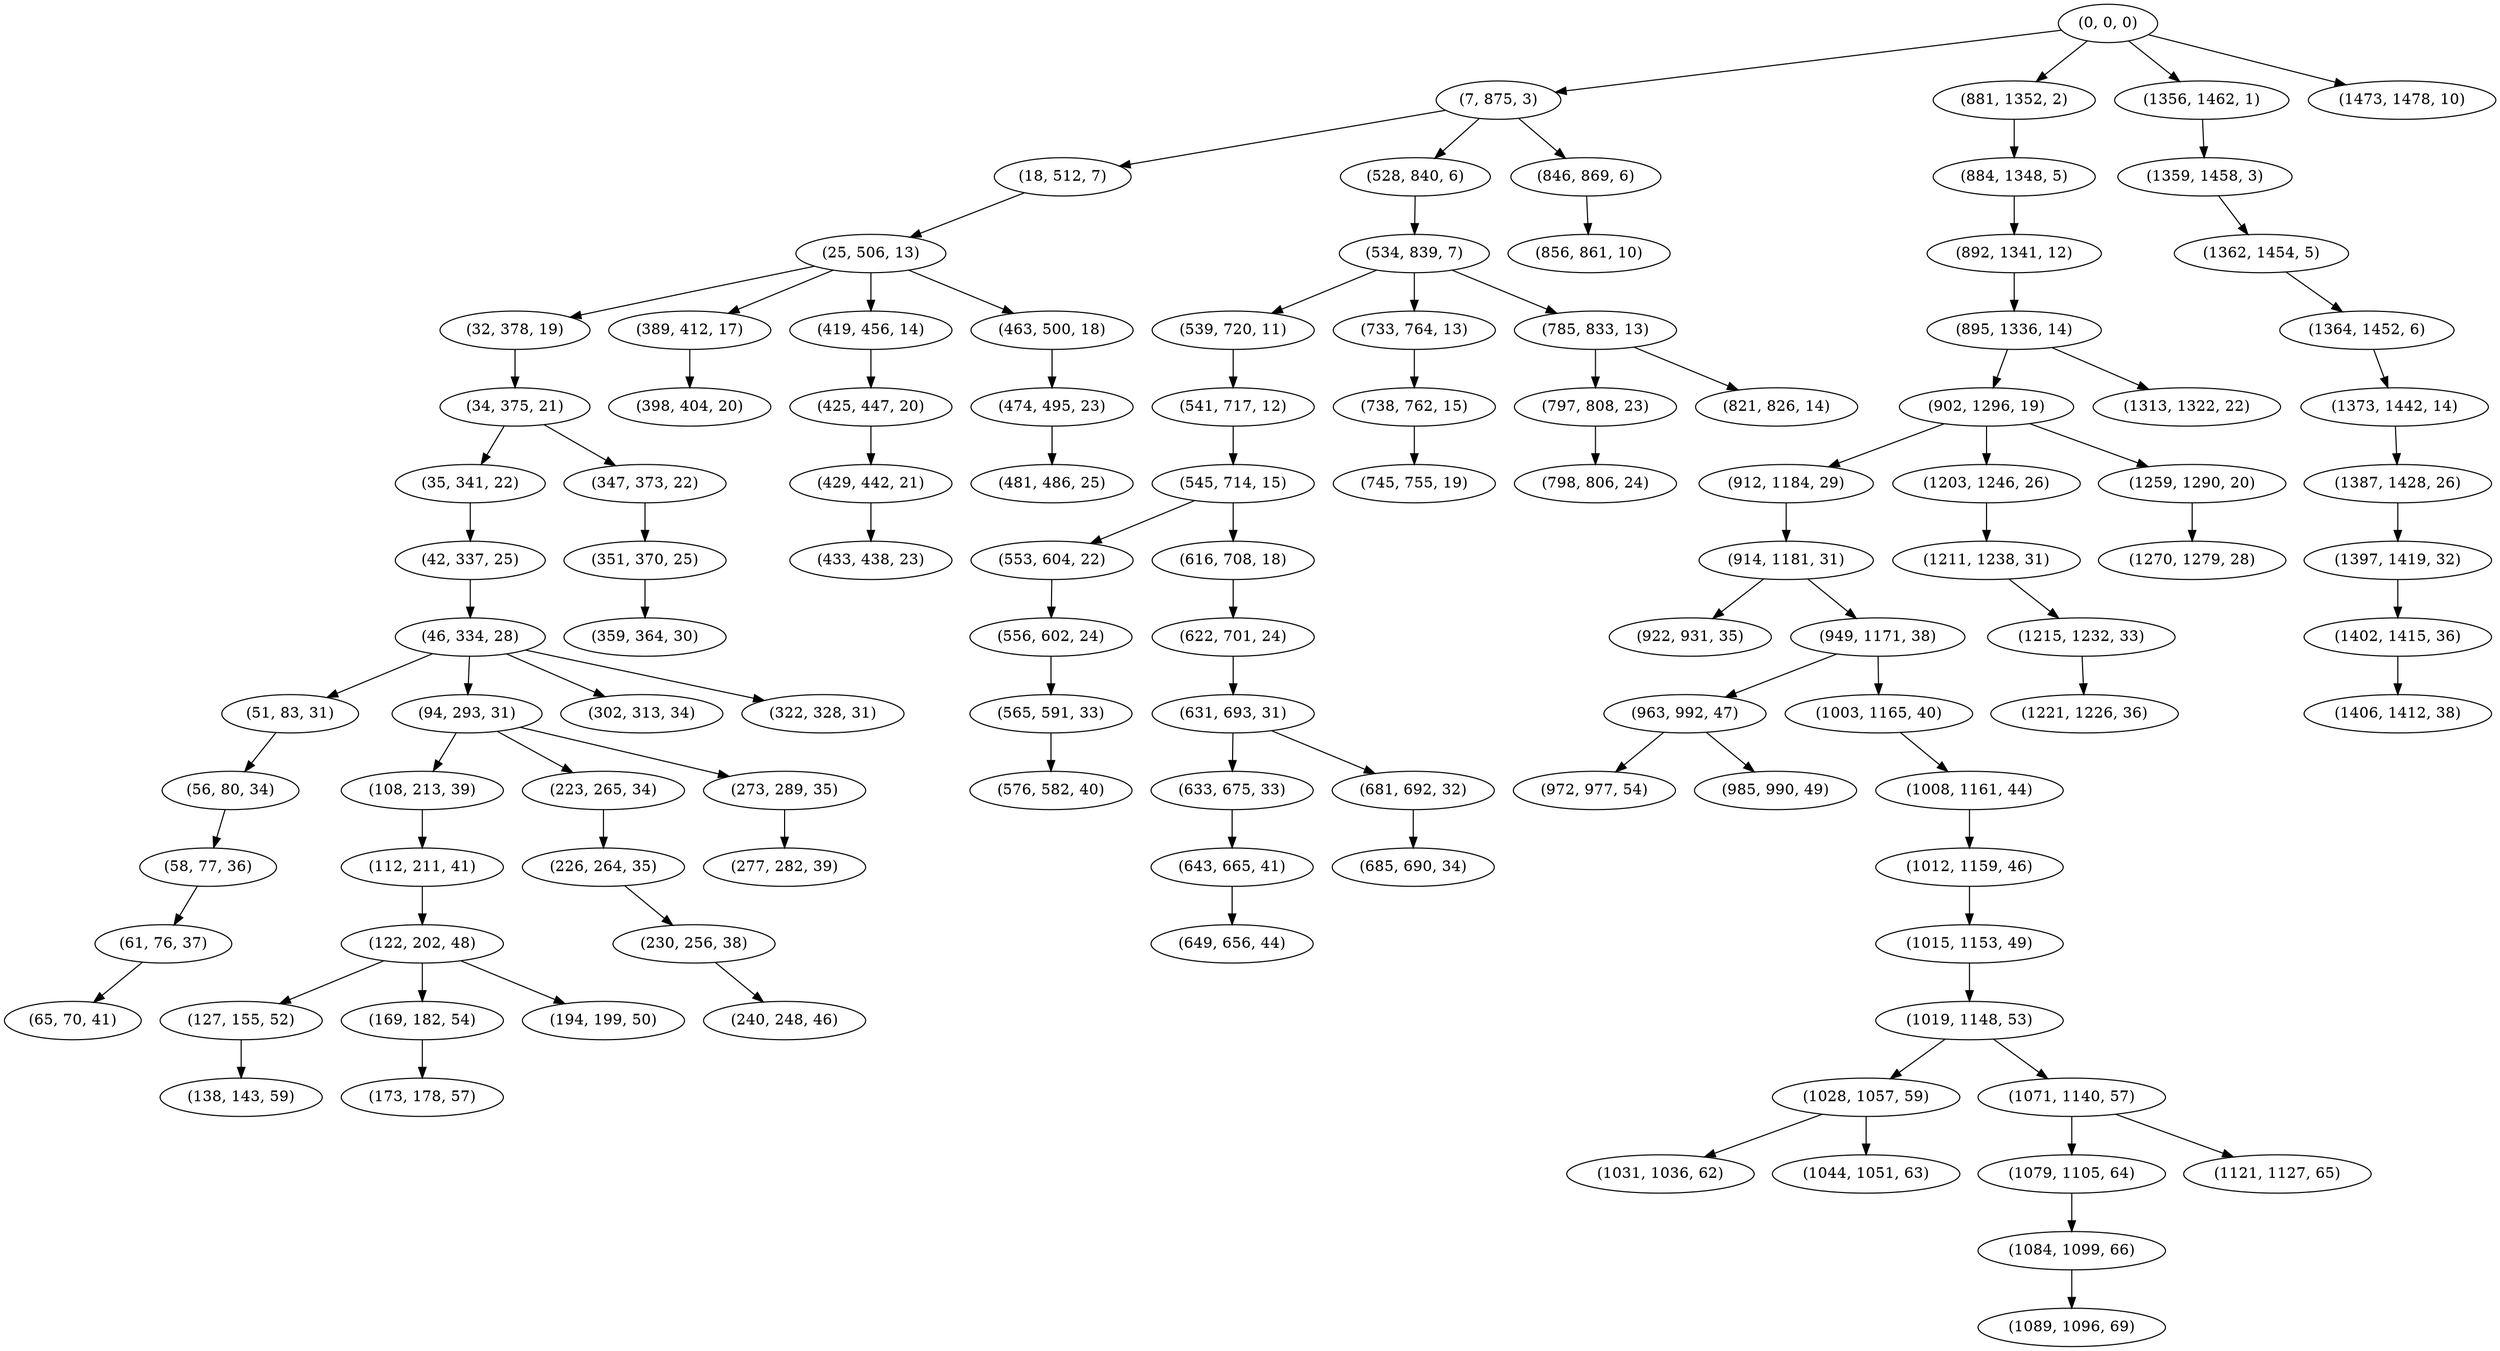 digraph tree {
    "(0, 0, 0)";
    "(7, 875, 3)";
    "(18, 512, 7)";
    "(25, 506, 13)";
    "(32, 378, 19)";
    "(34, 375, 21)";
    "(35, 341, 22)";
    "(42, 337, 25)";
    "(46, 334, 28)";
    "(51, 83, 31)";
    "(56, 80, 34)";
    "(58, 77, 36)";
    "(61, 76, 37)";
    "(65, 70, 41)";
    "(94, 293, 31)";
    "(108, 213, 39)";
    "(112, 211, 41)";
    "(122, 202, 48)";
    "(127, 155, 52)";
    "(138, 143, 59)";
    "(169, 182, 54)";
    "(173, 178, 57)";
    "(194, 199, 50)";
    "(223, 265, 34)";
    "(226, 264, 35)";
    "(230, 256, 38)";
    "(240, 248, 46)";
    "(273, 289, 35)";
    "(277, 282, 39)";
    "(302, 313, 34)";
    "(322, 328, 31)";
    "(347, 373, 22)";
    "(351, 370, 25)";
    "(359, 364, 30)";
    "(389, 412, 17)";
    "(398, 404, 20)";
    "(419, 456, 14)";
    "(425, 447, 20)";
    "(429, 442, 21)";
    "(433, 438, 23)";
    "(463, 500, 18)";
    "(474, 495, 23)";
    "(481, 486, 25)";
    "(528, 840, 6)";
    "(534, 839, 7)";
    "(539, 720, 11)";
    "(541, 717, 12)";
    "(545, 714, 15)";
    "(553, 604, 22)";
    "(556, 602, 24)";
    "(565, 591, 33)";
    "(576, 582, 40)";
    "(616, 708, 18)";
    "(622, 701, 24)";
    "(631, 693, 31)";
    "(633, 675, 33)";
    "(643, 665, 41)";
    "(649, 656, 44)";
    "(681, 692, 32)";
    "(685, 690, 34)";
    "(733, 764, 13)";
    "(738, 762, 15)";
    "(745, 755, 19)";
    "(785, 833, 13)";
    "(797, 808, 23)";
    "(798, 806, 24)";
    "(821, 826, 14)";
    "(846, 869, 6)";
    "(856, 861, 10)";
    "(881, 1352, 2)";
    "(884, 1348, 5)";
    "(892, 1341, 12)";
    "(895, 1336, 14)";
    "(902, 1296, 19)";
    "(912, 1184, 29)";
    "(914, 1181, 31)";
    "(922, 931, 35)";
    "(949, 1171, 38)";
    "(963, 992, 47)";
    "(972, 977, 54)";
    "(985, 990, 49)";
    "(1003, 1165, 40)";
    "(1008, 1161, 44)";
    "(1012, 1159, 46)";
    "(1015, 1153, 49)";
    "(1019, 1148, 53)";
    "(1028, 1057, 59)";
    "(1031, 1036, 62)";
    "(1044, 1051, 63)";
    "(1071, 1140, 57)";
    "(1079, 1105, 64)";
    "(1084, 1099, 66)";
    "(1089, 1096, 69)";
    "(1121, 1127, 65)";
    "(1203, 1246, 26)";
    "(1211, 1238, 31)";
    "(1215, 1232, 33)";
    "(1221, 1226, 36)";
    "(1259, 1290, 20)";
    "(1270, 1279, 28)";
    "(1313, 1322, 22)";
    "(1356, 1462, 1)";
    "(1359, 1458, 3)";
    "(1362, 1454, 5)";
    "(1364, 1452, 6)";
    "(1373, 1442, 14)";
    "(1387, 1428, 26)";
    "(1397, 1419, 32)";
    "(1402, 1415, 36)";
    "(1406, 1412, 38)";
    "(1473, 1478, 10)";
    "(0, 0, 0)" -> "(7, 875, 3)";
    "(0, 0, 0)" -> "(881, 1352, 2)";
    "(0, 0, 0)" -> "(1356, 1462, 1)";
    "(0, 0, 0)" -> "(1473, 1478, 10)";
    "(7, 875, 3)" -> "(18, 512, 7)";
    "(7, 875, 3)" -> "(528, 840, 6)";
    "(7, 875, 3)" -> "(846, 869, 6)";
    "(18, 512, 7)" -> "(25, 506, 13)";
    "(25, 506, 13)" -> "(32, 378, 19)";
    "(25, 506, 13)" -> "(389, 412, 17)";
    "(25, 506, 13)" -> "(419, 456, 14)";
    "(25, 506, 13)" -> "(463, 500, 18)";
    "(32, 378, 19)" -> "(34, 375, 21)";
    "(34, 375, 21)" -> "(35, 341, 22)";
    "(34, 375, 21)" -> "(347, 373, 22)";
    "(35, 341, 22)" -> "(42, 337, 25)";
    "(42, 337, 25)" -> "(46, 334, 28)";
    "(46, 334, 28)" -> "(51, 83, 31)";
    "(46, 334, 28)" -> "(94, 293, 31)";
    "(46, 334, 28)" -> "(302, 313, 34)";
    "(46, 334, 28)" -> "(322, 328, 31)";
    "(51, 83, 31)" -> "(56, 80, 34)";
    "(56, 80, 34)" -> "(58, 77, 36)";
    "(58, 77, 36)" -> "(61, 76, 37)";
    "(61, 76, 37)" -> "(65, 70, 41)";
    "(94, 293, 31)" -> "(108, 213, 39)";
    "(94, 293, 31)" -> "(223, 265, 34)";
    "(94, 293, 31)" -> "(273, 289, 35)";
    "(108, 213, 39)" -> "(112, 211, 41)";
    "(112, 211, 41)" -> "(122, 202, 48)";
    "(122, 202, 48)" -> "(127, 155, 52)";
    "(122, 202, 48)" -> "(169, 182, 54)";
    "(122, 202, 48)" -> "(194, 199, 50)";
    "(127, 155, 52)" -> "(138, 143, 59)";
    "(169, 182, 54)" -> "(173, 178, 57)";
    "(223, 265, 34)" -> "(226, 264, 35)";
    "(226, 264, 35)" -> "(230, 256, 38)";
    "(230, 256, 38)" -> "(240, 248, 46)";
    "(273, 289, 35)" -> "(277, 282, 39)";
    "(347, 373, 22)" -> "(351, 370, 25)";
    "(351, 370, 25)" -> "(359, 364, 30)";
    "(389, 412, 17)" -> "(398, 404, 20)";
    "(419, 456, 14)" -> "(425, 447, 20)";
    "(425, 447, 20)" -> "(429, 442, 21)";
    "(429, 442, 21)" -> "(433, 438, 23)";
    "(463, 500, 18)" -> "(474, 495, 23)";
    "(474, 495, 23)" -> "(481, 486, 25)";
    "(528, 840, 6)" -> "(534, 839, 7)";
    "(534, 839, 7)" -> "(539, 720, 11)";
    "(534, 839, 7)" -> "(733, 764, 13)";
    "(534, 839, 7)" -> "(785, 833, 13)";
    "(539, 720, 11)" -> "(541, 717, 12)";
    "(541, 717, 12)" -> "(545, 714, 15)";
    "(545, 714, 15)" -> "(553, 604, 22)";
    "(545, 714, 15)" -> "(616, 708, 18)";
    "(553, 604, 22)" -> "(556, 602, 24)";
    "(556, 602, 24)" -> "(565, 591, 33)";
    "(565, 591, 33)" -> "(576, 582, 40)";
    "(616, 708, 18)" -> "(622, 701, 24)";
    "(622, 701, 24)" -> "(631, 693, 31)";
    "(631, 693, 31)" -> "(633, 675, 33)";
    "(631, 693, 31)" -> "(681, 692, 32)";
    "(633, 675, 33)" -> "(643, 665, 41)";
    "(643, 665, 41)" -> "(649, 656, 44)";
    "(681, 692, 32)" -> "(685, 690, 34)";
    "(733, 764, 13)" -> "(738, 762, 15)";
    "(738, 762, 15)" -> "(745, 755, 19)";
    "(785, 833, 13)" -> "(797, 808, 23)";
    "(785, 833, 13)" -> "(821, 826, 14)";
    "(797, 808, 23)" -> "(798, 806, 24)";
    "(846, 869, 6)" -> "(856, 861, 10)";
    "(881, 1352, 2)" -> "(884, 1348, 5)";
    "(884, 1348, 5)" -> "(892, 1341, 12)";
    "(892, 1341, 12)" -> "(895, 1336, 14)";
    "(895, 1336, 14)" -> "(902, 1296, 19)";
    "(895, 1336, 14)" -> "(1313, 1322, 22)";
    "(902, 1296, 19)" -> "(912, 1184, 29)";
    "(902, 1296, 19)" -> "(1203, 1246, 26)";
    "(902, 1296, 19)" -> "(1259, 1290, 20)";
    "(912, 1184, 29)" -> "(914, 1181, 31)";
    "(914, 1181, 31)" -> "(922, 931, 35)";
    "(914, 1181, 31)" -> "(949, 1171, 38)";
    "(949, 1171, 38)" -> "(963, 992, 47)";
    "(949, 1171, 38)" -> "(1003, 1165, 40)";
    "(963, 992, 47)" -> "(972, 977, 54)";
    "(963, 992, 47)" -> "(985, 990, 49)";
    "(1003, 1165, 40)" -> "(1008, 1161, 44)";
    "(1008, 1161, 44)" -> "(1012, 1159, 46)";
    "(1012, 1159, 46)" -> "(1015, 1153, 49)";
    "(1015, 1153, 49)" -> "(1019, 1148, 53)";
    "(1019, 1148, 53)" -> "(1028, 1057, 59)";
    "(1019, 1148, 53)" -> "(1071, 1140, 57)";
    "(1028, 1057, 59)" -> "(1031, 1036, 62)";
    "(1028, 1057, 59)" -> "(1044, 1051, 63)";
    "(1071, 1140, 57)" -> "(1079, 1105, 64)";
    "(1071, 1140, 57)" -> "(1121, 1127, 65)";
    "(1079, 1105, 64)" -> "(1084, 1099, 66)";
    "(1084, 1099, 66)" -> "(1089, 1096, 69)";
    "(1203, 1246, 26)" -> "(1211, 1238, 31)";
    "(1211, 1238, 31)" -> "(1215, 1232, 33)";
    "(1215, 1232, 33)" -> "(1221, 1226, 36)";
    "(1259, 1290, 20)" -> "(1270, 1279, 28)";
    "(1356, 1462, 1)" -> "(1359, 1458, 3)";
    "(1359, 1458, 3)" -> "(1362, 1454, 5)";
    "(1362, 1454, 5)" -> "(1364, 1452, 6)";
    "(1364, 1452, 6)" -> "(1373, 1442, 14)";
    "(1373, 1442, 14)" -> "(1387, 1428, 26)";
    "(1387, 1428, 26)" -> "(1397, 1419, 32)";
    "(1397, 1419, 32)" -> "(1402, 1415, 36)";
    "(1402, 1415, 36)" -> "(1406, 1412, 38)";
}
